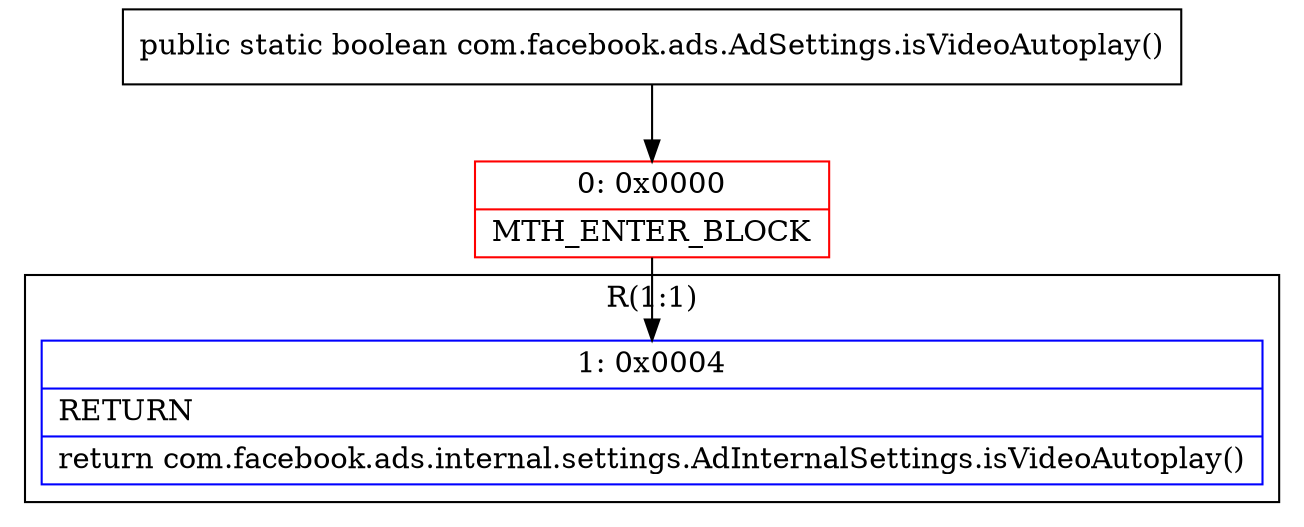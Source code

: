 digraph "CFG forcom.facebook.ads.AdSettings.isVideoAutoplay()Z" {
subgraph cluster_Region_346656883 {
label = "R(1:1)";
node [shape=record,color=blue];
Node_1 [shape=record,label="{1\:\ 0x0004|RETURN\l|return com.facebook.ads.internal.settings.AdInternalSettings.isVideoAutoplay()\l}"];
}
Node_0 [shape=record,color=red,label="{0\:\ 0x0000|MTH_ENTER_BLOCK\l}"];
MethodNode[shape=record,label="{public static boolean com.facebook.ads.AdSettings.isVideoAutoplay() }"];
MethodNode -> Node_0;
Node_0 -> Node_1;
}

